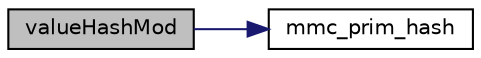 digraph "valueHashMod"
{
  edge [fontname="Helvetica",fontsize="10",labelfontname="Helvetica",labelfontsize="10"];
  node [fontname="Helvetica",fontsize="10",shape=record];
  rankdir="LR";
  Node75 [label="valueHashMod",height=0.2,width=0.4,color="black", fillcolor="grey75", style="filled", fontcolor="black"];
  Node75 -> Node76 [color="midnightblue",fontsize="10",style="solid",fontname="Helvetica"];
  Node76 [label="mmc_prim_hash",height=0.2,width=0.4,color="black", fillcolor="white", style="filled",URL="$de/df6/meta__modelica_8c.html#a9ca4886b3fb0e3cd00aceaf54fd7692f"];
}
